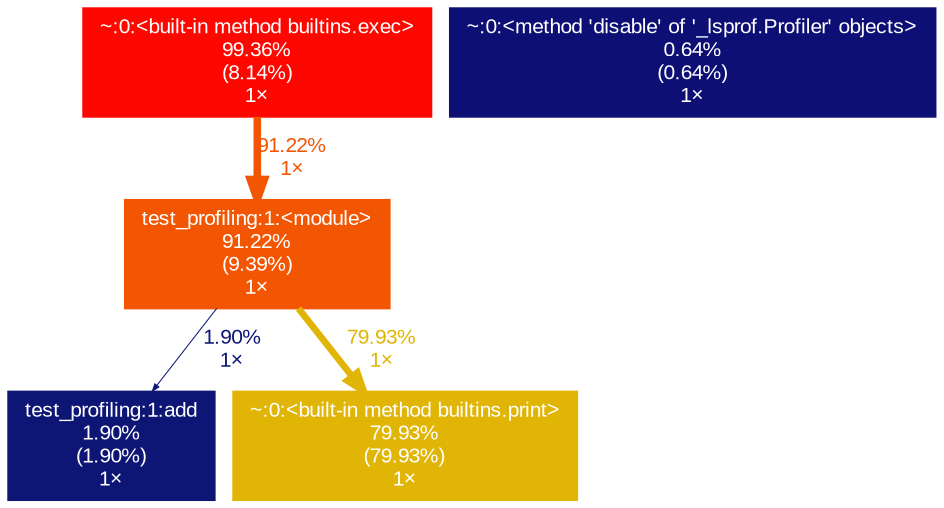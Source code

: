 digraph {
	graph [fontname=Arial, nodesep=0.125, ranksep=0.25];
	node [fontcolor=white, fontname=Arial, height=0, shape=box, style=filled, width=0];
	edge [fontname=Arial];
	0 [color="#0d1575", fontcolor="#ffffff", fontsize="10.00", label="test_profiling:1:add\n1.90%\n(1.90%)\n1×", tooltip="test_profiling.py"];
	1 [color="#f25602", fontcolor="#ffffff", fontsize="10.00", label="test_profiling:1:<module>\n91.22%\n(9.39%)\n1×", tooltip="test_profiling.py"];
	1 -> 0 [arrowsize="0.35", color="#0d1575", fontcolor="#0d1575", fontsize="10.00", label="1.90%\n1×", labeldistance="0.50", penwidth="0.50"];
	1 -> 4 [arrowsize="0.89", color="#e1b505", fontcolor="#e1b505", fontsize="10.00", label="79.93%\n1×", labeldistance="3.20", penwidth="3.20"];
	2 [color="#0d0f74", fontcolor="#ffffff", fontsize="10.00", label="~:0:<method 'disable' of '_lsprof.Profiler' objects>\n0.64%\n(0.64%)\n1×", tooltip="~"];
	3 [color="#fe0700", fontcolor="#ffffff", fontsize="10.00", label="~:0:<built-in method builtins.exec>\n99.36%\n(8.14%)\n1×", tooltip="~"];
	3 -> 1 [arrowsize="0.96", color="#f25602", fontcolor="#f25602", fontsize="10.00", label="91.22%\n1×", labeldistance="3.65", penwidth="3.65"];
	4 [color="#e1b505", fontcolor="#ffffff", fontsize="10.00", label="~:0:<built-in method builtins.print>\n79.93%\n(79.93%)\n1×", tooltip="~"];
}
